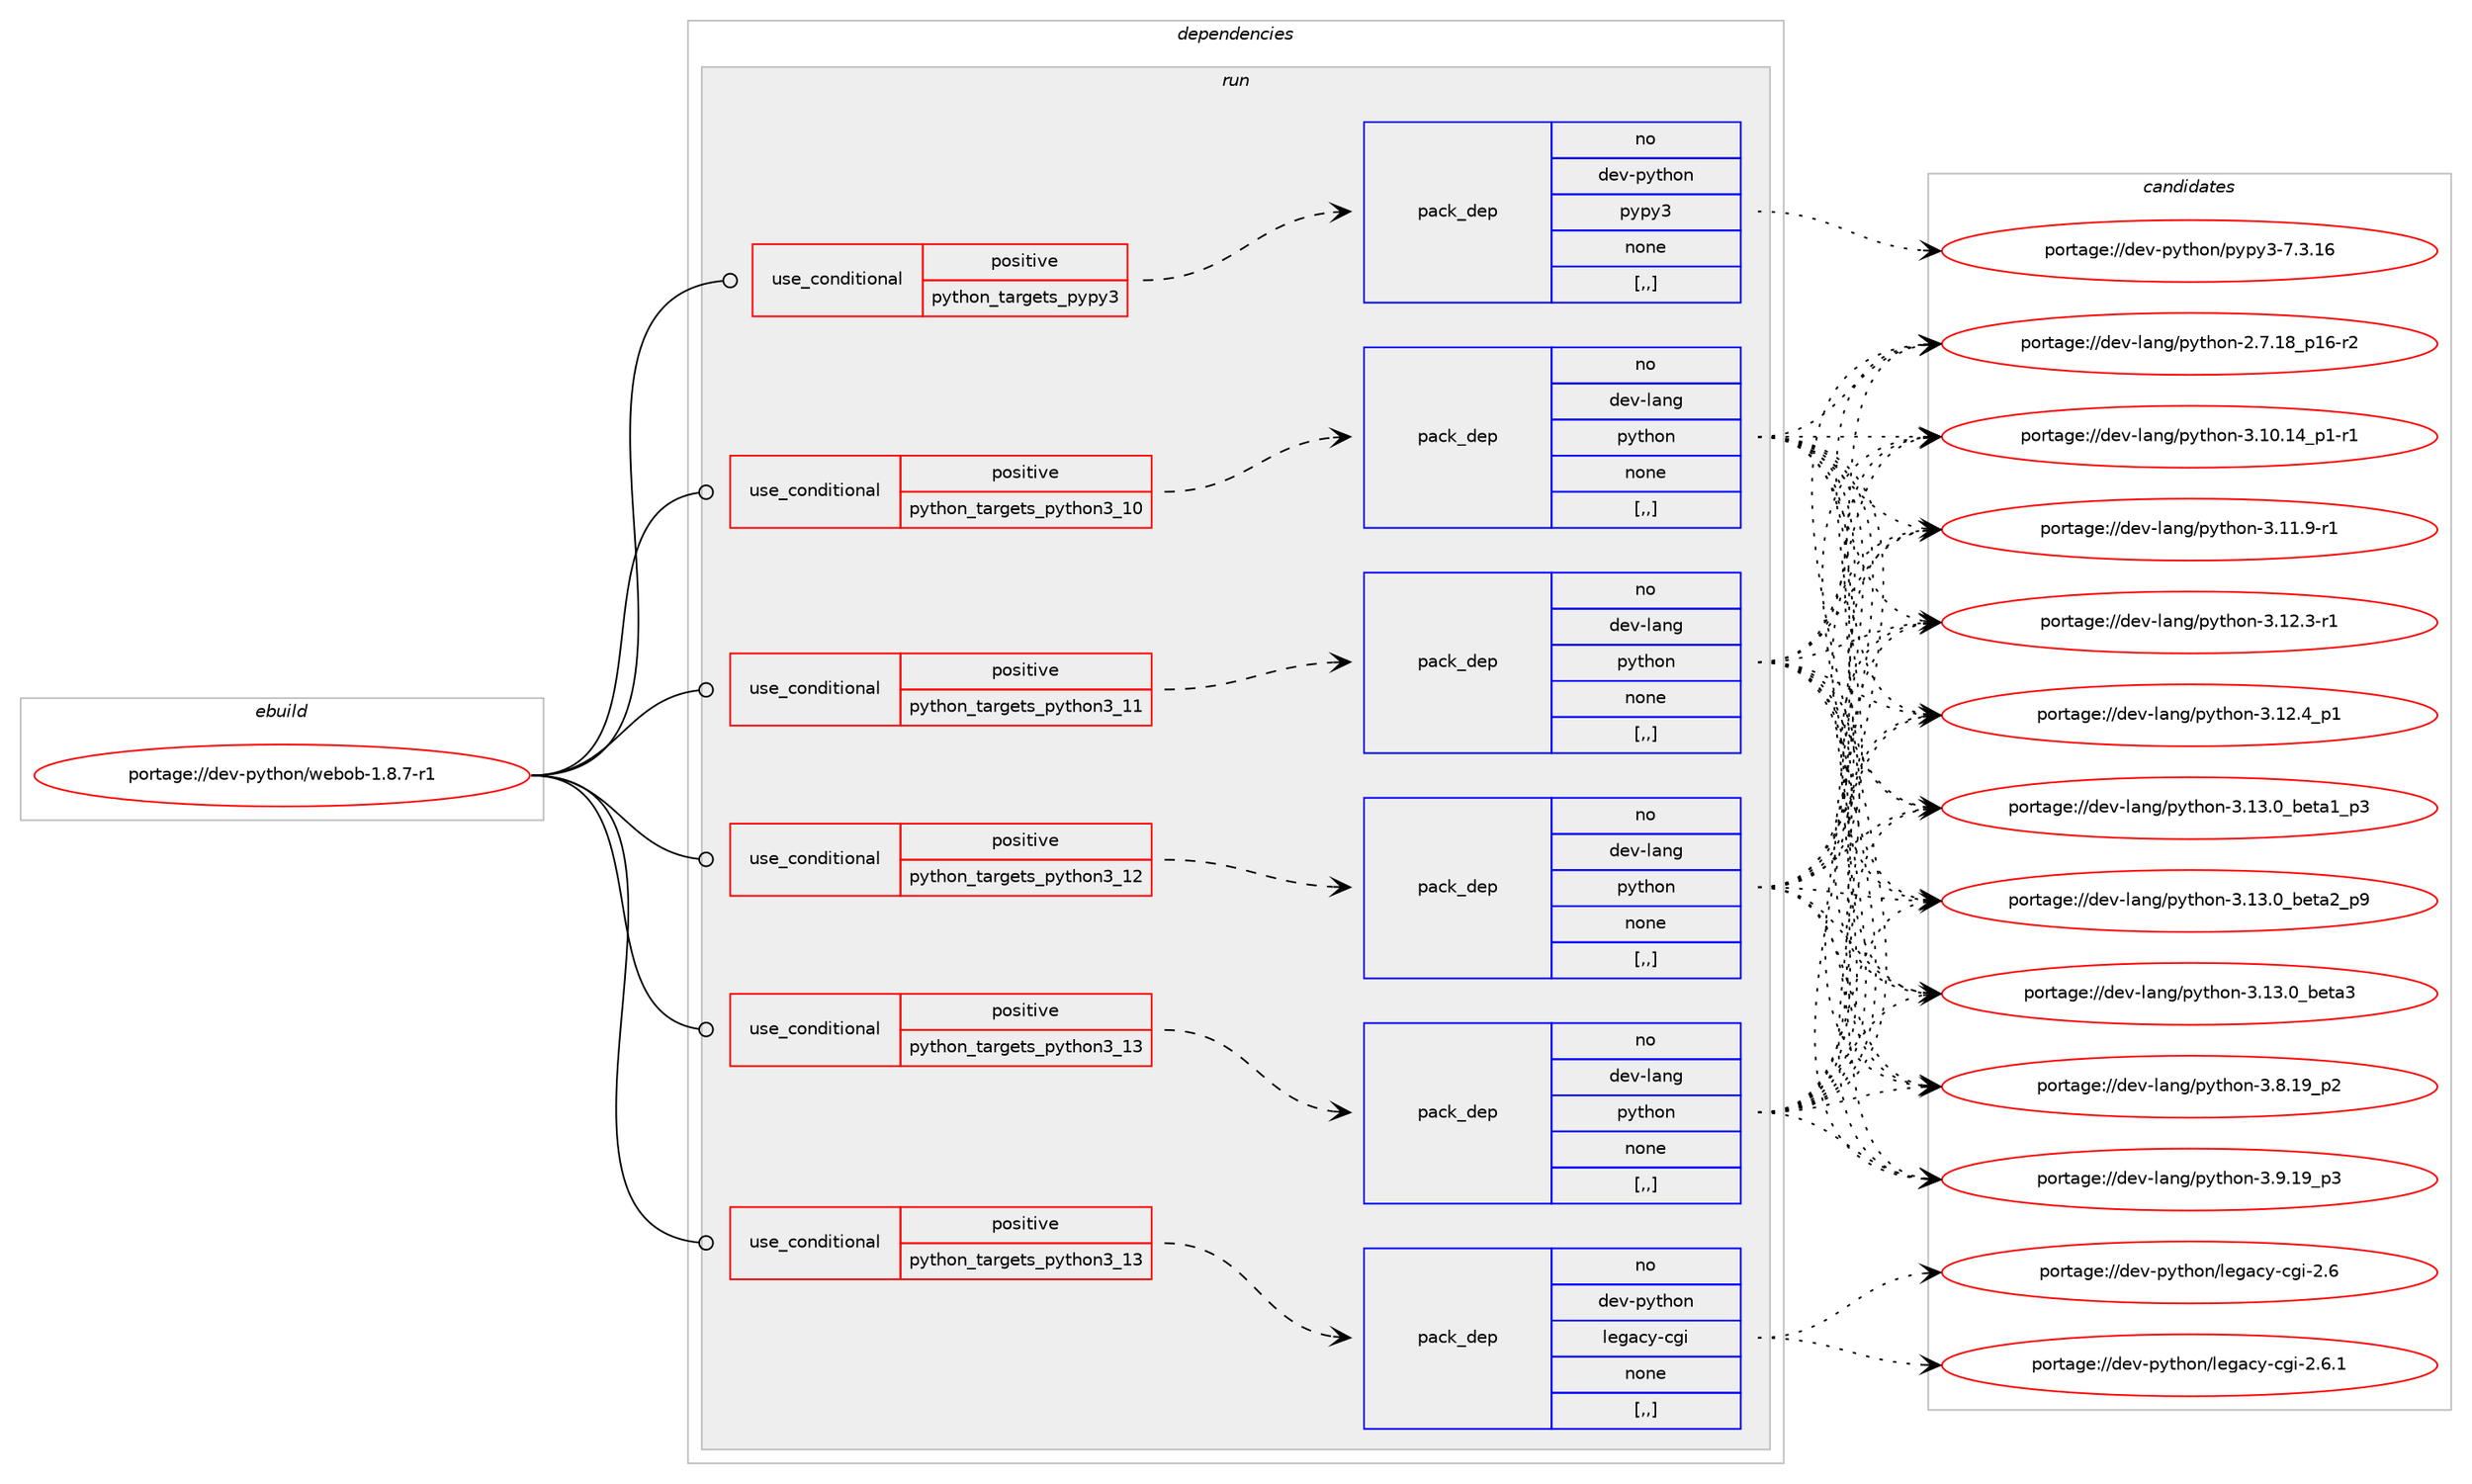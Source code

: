 digraph prolog {

# *************
# Graph options
# *************

newrank=true;
concentrate=true;
compound=true;
graph [rankdir=LR,fontname=Helvetica,fontsize=10,ranksep=1.5];#, ranksep=2.5, nodesep=0.2];
edge  [arrowhead=vee];
node  [fontname=Helvetica,fontsize=10];

# **********
# The ebuild
# **********

subgraph cluster_leftcol {
color=gray;
rank=same;
label=<<i>ebuild</i>>;
id [label="portage://dev-python/webob-1.8.7-r1", color=red, width=4, href="../dev-python/webob-1.8.7-r1.svg"];
}

# ****************
# The dependencies
# ****************

subgraph cluster_midcol {
color=gray;
label=<<i>dependencies</i>>;
subgraph cluster_compile {
fillcolor="#eeeeee";
style=filled;
label=<<i>compile</i>>;
}
subgraph cluster_compileandrun {
fillcolor="#eeeeee";
style=filled;
label=<<i>compile and run</i>>;
}
subgraph cluster_run {
fillcolor="#eeeeee";
style=filled;
label=<<i>run</i>>;
subgraph cond39818 {
dependency163100 [label=<<TABLE BORDER="0" CELLBORDER="1" CELLSPACING="0" CELLPADDING="4"><TR><TD ROWSPAN="3" CELLPADDING="10">use_conditional</TD></TR><TR><TD>positive</TD></TR><TR><TD>python_targets_pypy3</TD></TR></TABLE>>, shape=none, color=red];
subgraph pack122042 {
dependency163101 [label=<<TABLE BORDER="0" CELLBORDER="1" CELLSPACING="0" CELLPADDING="4" WIDTH="220"><TR><TD ROWSPAN="6" CELLPADDING="30">pack_dep</TD></TR><TR><TD WIDTH="110">no</TD></TR><TR><TD>dev-python</TD></TR><TR><TD>pypy3</TD></TR><TR><TD>none</TD></TR><TR><TD>[,,]</TD></TR></TABLE>>, shape=none, color=blue];
}
dependency163100:e -> dependency163101:w [weight=20,style="dashed",arrowhead="vee"];
}
id:e -> dependency163100:w [weight=20,style="solid",arrowhead="odot"];
subgraph cond39819 {
dependency163102 [label=<<TABLE BORDER="0" CELLBORDER="1" CELLSPACING="0" CELLPADDING="4"><TR><TD ROWSPAN="3" CELLPADDING="10">use_conditional</TD></TR><TR><TD>positive</TD></TR><TR><TD>python_targets_python3_10</TD></TR></TABLE>>, shape=none, color=red];
subgraph pack122043 {
dependency163103 [label=<<TABLE BORDER="0" CELLBORDER="1" CELLSPACING="0" CELLPADDING="4" WIDTH="220"><TR><TD ROWSPAN="6" CELLPADDING="30">pack_dep</TD></TR><TR><TD WIDTH="110">no</TD></TR><TR><TD>dev-lang</TD></TR><TR><TD>python</TD></TR><TR><TD>none</TD></TR><TR><TD>[,,]</TD></TR></TABLE>>, shape=none, color=blue];
}
dependency163102:e -> dependency163103:w [weight=20,style="dashed",arrowhead="vee"];
}
id:e -> dependency163102:w [weight=20,style="solid",arrowhead="odot"];
subgraph cond39820 {
dependency163104 [label=<<TABLE BORDER="0" CELLBORDER="1" CELLSPACING="0" CELLPADDING="4"><TR><TD ROWSPAN="3" CELLPADDING="10">use_conditional</TD></TR><TR><TD>positive</TD></TR><TR><TD>python_targets_python3_11</TD></TR></TABLE>>, shape=none, color=red];
subgraph pack122044 {
dependency163105 [label=<<TABLE BORDER="0" CELLBORDER="1" CELLSPACING="0" CELLPADDING="4" WIDTH="220"><TR><TD ROWSPAN="6" CELLPADDING="30">pack_dep</TD></TR><TR><TD WIDTH="110">no</TD></TR><TR><TD>dev-lang</TD></TR><TR><TD>python</TD></TR><TR><TD>none</TD></TR><TR><TD>[,,]</TD></TR></TABLE>>, shape=none, color=blue];
}
dependency163104:e -> dependency163105:w [weight=20,style="dashed",arrowhead="vee"];
}
id:e -> dependency163104:w [weight=20,style="solid",arrowhead="odot"];
subgraph cond39821 {
dependency163106 [label=<<TABLE BORDER="0" CELLBORDER="1" CELLSPACING="0" CELLPADDING="4"><TR><TD ROWSPAN="3" CELLPADDING="10">use_conditional</TD></TR><TR><TD>positive</TD></TR><TR><TD>python_targets_python3_12</TD></TR></TABLE>>, shape=none, color=red];
subgraph pack122045 {
dependency163107 [label=<<TABLE BORDER="0" CELLBORDER="1" CELLSPACING="0" CELLPADDING="4" WIDTH="220"><TR><TD ROWSPAN="6" CELLPADDING="30">pack_dep</TD></TR><TR><TD WIDTH="110">no</TD></TR><TR><TD>dev-lang</TD></TR><TR><TD>python</TD></TR><TR><TD>none</TD></TR><TR><TD>[,,]</TD></TR></TABLE>>, shape=none, color=blue];
}
dependency163106:e -> dependency163107:w [weight=20,style="dashed",arrowhead="vee"];
}
id:e -> dependency163106:w [weight=20,style="solid",arrowhead="odot"];
subgraph cond39822 {
dependency163108 [label=<<TABLE BORDER="0" CELLBORDER="1" CELLSPACING="0" CELLPADDING="4"><TR><TD ROWSPAN="3" CELLPADDING="10">use_conditional</TD></TR><TR><TD>positive</TD></TR><TR><TD>python_targets_python3_13</TD></TR></TABLE>>, shape=none, color=red];
subgraph pack122046 {
dependency163109 [label=<<TABLE BORDER="0" CELLBORDER="1" CELLSPACING="0" CELLPADDING="4" WIDTH="220"><TR><TD ROWSPAN="6" CELLPADDING="30">pack_dep</TD></TR><TR><TD WIDTH="110">no</TD></TR><TR><TD>dev-lang</TD></TR><TR><TD>python</TD></TR><TR><TD>none</TD></TR><TR><TD>[,,]</TD></TR></TABLE>>, shape=none, color=blue];
}
dependency163108:e -> dependency163109:w [weight=20,style="dashed",arrowhead="vee"];
}
id:e -> dependency163108:w [weight=20,style="solid",arrowhead="odot"];
subgraph cond39823 {
dependency163110 [label=<<TABLE BORDER="0" CELLBORDER="1" CELLSPACING="0" CELLPADDING="4"><TR><TD ROWSPAN="3" CELLPADDING="10">use_conditional</TD></TR><TR><TD>positive</TD></TR><TR><TD>python_targets_python3_13</TD></TR></TABLE>>, shape=none, color=red];
subgraph pack122047 {
dependency163111 [label=<<TABLE BORDER="0" CELLBORDER="1" CELLSPACING="0" CELLPADDING="4" WIDTH="220"><TR><TD ROWSPAN="6" CELLPADDING="30">pack_dep</TD></TR><TR><TD WIDTH="110">no</TD></TR><TR><TD>dev-python</TD></TR><TR><TD>legacy-cgi</TD></TR><TR><TD>none</TD></TR><TR><TD>[,,]</TD></TR></TABLE>>, shape=none, color=blue];
}
dependency163110:e -> dependency163111:w [weight=20,style="dashed",arrowhead="vee"];
}
id:e -> dependency163110:w [weight=20,style="solid",arrowhead="odot"];
}
}

# **************
# The candidates
# **************

subgraph cluster_choices {
rank=same;
color=gray;
label=<<i>candidates</i>>;

subgraph choice122042 {
color=black;
nodesep=1;
choice10010111845112121116104111110471121211121215145554651464954 [label="portage://dev-python/pypy3-7.3.16", color=red, width=4,href="../dev-python/pypy3-7.3.16.svg"];
dependency163101:e -> choice10010111845112121116104111110471121211121215145554651464954:w [style=dotted,weight="100"];
}
subgraph choice122043 {
color=black;
nodesep=1;
choice100101118451089711010347112121116104111110455046554649569511249544511450 [label="portage://dev-lang/python-2.7.18_p16-r2", color=red, width=4,href="../dev-lang/python-2.7.18_p16-r2.svg"];
choice100101118451089711010347112121116104111110455146494846495295112494511449 [label="portage://dev-lang/python-3.10.14_p1-r1", color=red, width=4,href="../dev-lang/python-3.10.14_p1-r1.svg"];
choice100101118451089711010347112121116104111110455146494946574511449 [label="portage://dev-lang/python-3.11.9-r1", color=red, width=4,href="../dev-lang/python-3.11.9-r1.svg"];
choice100101118451089711010347112121116104111110455146495046514511449 [label="portage://dev-lang/python-3.12.3-r1", color=red, width=4,href="../dev-lang/python-3.12.3-r1.svg"];
choice100101118451089711010347112121116104111110455146495046529511249 [label="portage://dev-lang/python-3.12.4_p1", color=red, width=4,href="../dev-lang/python-3.12.4_p1.svg"];
choice10010111845108971101034711212111610411111045514649514648959810111697499511251 [label="portage://dev-lang/python-3.13.0_beta1_p3", color=red, width=4,href="../dev-lang/python-3.13.0_beta1_p3.svg"];
choice10010111845108971101034711212111610411111045514649514648959810111697509511257 [label="portage://dev-lang/python-3.13.0_beta2_p9", color=red, width=4,href="../dev-lang/python-3.13.0_beta2_p9.svg"];
choice1001011184510897110103471121211161041111104551464951464895981011169751 [label="portage://dev-lang/python-3.13.0_beta3", color=red, width=4,href="../dev-lang/python-3.13.0_beta3.svg"];
choice100101118451089711010347112121116104111110455146564649579511250 [label="portage://dev-lang/python-3.8.19_p2", color=red, width=4,href="../dev-lang/python-3.8.19_p2.svg"];
choice100101118451089711010347112121116104111110455146574649579511251 [label="portage://dev-lang/python-3.9.19_p3", color=red, width=4,href="../dev-lang/python-3.9.19_p3.svg"];
dependency163103:e -> choice100101118451089711010347112121116104111110455046554649569511249544511450:w [style=dotted,weight="100"];
dependency163103:e -> choice100101118451089711010347112121116104111110455146494846495295112494511449:w [style=dotted,weight="100"];
dependency163103:e -> choice100101118451089711010347112121116104111110455146494946574511449:w [style=dotted,weight="100"];
dependency163103:e -> choice100101118451089711010347112121116104111110455146495046514511449:w [style=dotted,weight="100"];
dependency163103:e -> choice100101118451089711010347112121116104111110455146495046529511249:w [style=dotted,weight="100"];
dependency163103:e -> choice10010111845108971101034711212111610411111045514649514648959810111697499511251:w [style=dotted,weight="100"];
dependency163103:e -> choice10010111845108971101034711212111610411111045514649514648959810111697509511257:w [style=dotted,weight="100"];
dependency163103:e -> choice1001011184510897110103471121211161041111104551464951464895981011169751:w [style=dotted,weight="100"];
dependency163103:e -> choice100101118451089711010347112121116104111110455146564649579511250:w [style=dotted,weight="100"];
dependency163103:e -> choice100101118451089711010347112121116104111110455146574649579511251:w [style=dotted,weight="100"];
}
subgraph choice122044 {
color=black;
nodesep=1;
choice100101118451089711010347112121116104111110455046554649569511249544511450 [label="portage://dev-lang/python-2.7.18_p16-r2", color=red, width=4,href="../dev-lang/python-2.7.18_p16-r2.svg"];
choice100101118451089711010347112121116104111110455146494846495295112494511449 [label="portage://dev-lang/python-3.10.14_p1-r1", color=red, width=4,href="../dev-lang/python-3.10.14_p1-r1.svg"];
choice100101118451089711010347112121116104111110455146494946574511449 [label="portage://dev-lang/python-3.11.9-r1", color=red, width=4,href="../dev-lang/python-3.11.9-r1.svg"];
choice100101118451089711010347112121116104111110455146495046514511449 [label="portage://dev-lang/python-3.12.3-r1", color=red, width=4,href="../dev-lang/python-3.12.3-r1.svg"];
choice100101118451089711010347112121116104111110455146495046529511249 [label="portage://dev-lang/python-3.12.4_p1", color=red, width=4,href="../dev-lang/python-3.12.4_p1.svg"];
choice10010111845108971101034711212111610411111045514649514648959810111697499511251 [label="portage://dev-lang/python-3.13.0_beta1_p3", color=red, width=4,href="../dev-lang/python-3.13.0_beta1_p3.svg"];
choice10010111845108971101034711212111610411111045514649514648959810111697509511257 [label="portage://dev-lang/python-3.13.0_beta2_p9", color=red, width=4,href="../dev-lang/python-3.13.0_beta2_p9.svg"];
choice1001011184510897110103471121211161041111104551464951464895981011169751 [label="portage://dev-lang/python-3.13.0_beta3", color=red, width=4,href="../dev-lang/python-3.13.0_beta3.svg"];
choice100101118451089711010347112121116104111110455146564649579511250 [label="portage://dev-lang/python-3.8.19_p2", color=red, width=4,href="../dev-lang/python-3.8.19_p2.svg"];
choice100101118451089711010347112121116104111110455146574649579511251 [label="portage://dev-lang/python-3.9.19_p3", color=red, width=4,href="../dev-lang/python-3.9.19_p3.svg"];
dependency163105:e -> choice100101118451089711010347112121116104111110455046554649569511249544511450:w [style=dotted,weight="100"];
dependency163105:e -> choice100101118451089711010347112121116104111110455146494846495295112494511449:w [style=dotted,weight="100"];
dependency163105:e -> choice100101118451089711010347112121116104111110455146494946574511449:w [style=dotted,weight="100"];
dependency163105:e -> choice100101118451089711010347112121116104111110455146495046514511449:w [style=dotted,weight="100"];
dependency163105:e -> choice100101118451089711010347112121116104111110455146495046529511249:w [style=dotted,weight="100"];
dependency163105:e -> choice10010111845108971101034711212111610411111045514649514648959810111697499511251:w [style=dotted,weight="100"];
dependency163105:e -> choice10010111845108971101034711212111610411111045514649514648959810111697509511257:w [style=dotted,weight="100"];
dependency163105:e -> choice1001011184510897110103471121211161041111104551464951464895981011169751:w [style=dotted,weight="100"];
dependency163105:e -> choice100101118451089711010347112121116104111110455146564649579511250:w [style=dotted,weight="100"];
dependency163105:e -> choice100101118451089711010347112121116104111110455146574649579511251:w [style=dotted,weight="100"];
}
subgraph choice122045 {
color=black;
nodesep=1;
choice100101118451089711010347112121116104111110455046554649569511249544511450 [label="portage://dev-lang/python-2.7.18_p16-r2", color=red, width=4,href="../dev-lang/python-2.7.18_p16-r2.svg"];
choice100101118451089711010347112121116104111110455146494846495295112494511449 [label="portage://dev-lang/python-3.10.14_p1-r1", color=red, width=4,href="../dev-lang/python-3.10.14_p1-r1.svg"];
choice100101118451089711010347112121116104111110455146494946574511449 [label="portage://dev-lang/python-3.11.9-r1", color=red, width=4,href="../dev-lang/python-3.11.9-r1.svg"];
choice100101118451089711010347112121116104111110455146495046514511449 [label="portage://dev-lang/python-3.12.3-r1", color=red, width=4,href="../dev-lang/python-3.12.3-r1.svg"];
choice100101118451089711010347112121116104111110455146495046529511249 [label="portage://dev-lang/python-3.12.4_p1", color=red, width=4,href="../dev-lang/python-3.12.4_p1.svg"];
choice10010111845108971101034711212111610411111045514649514648959810111697499511251 [label="portage://dev-lang/python-3.13.0_beta1_p3", color=red, width=4,href="../dev-lang/python-3.13.0_beta1_p3.svg"];
choice10010111845108971101034711212111610411111045514649514648959810111697509511257 [label="portage://dev-lang/python-3.13.0_beta2_p9", color=red, width=4,href="../dev-lang/python-3.13.0_beta2_p9.svg"];
choice1001011184510897110103471121211161041111104551464951464895981011169751 [label="portage://dev-lang/python-3.13.0_beta3", color=red, width=4,href="../dev-lang/python-3.13.0_beta3.svg"];
choice100101118451089711010347112121116104111110455146564649579511250 [label="portage://dev-lang/python-3.8.19_p2", color=red, width=4,href="../dev-lang/python-3.8.19_p2.svg"];
choice100101118451089711010347112121116104111110455146574649579511251 [label="portage://dev-lang/python-3.9.19_p3", color=red, width=4,href="../dev-lang/python-3.9.19_p3.svg"];
dependency163107:e -> choice100101118451089711010347112121116104111110455046554649569511249544511450:w [style=dotted,weight="100"];
dependency163107:e -> choice100101118451089711010347112121116104111110455146494846495295112494511449:w [style=dotted,weight="100"];
dependency163107:e -> choice100101118451089711010347112121116104111110455146494946574511449:w [style=dotted,weight="100"];
dependency163107:e -> choice100101118451089711010347112121116104111110455146495046514511449:w [style=dotted,weight="100"];
dependency163107:e -> choice100101118451089711010347112121116104111110455146495046529511249:w [style=dotted,weight="100"];
dependency163107:e -> choice10010111845108971101034711212111610411111045514649514648959810111697499511251:w [style=dotted,weight="100"];
dependency163107:e -> choice10010111845108971101034711212111610411111045514649514648959810111697509511257:w [style=dotted,weight="100"];
dependency163107:e -> choice1001011184510897110103471121211161041111104551464951464895981011169751:w [style=dotted,weight="100"];
dependency163107:e -> choice100101118451089711010347112121116104111110455146564649579511250:w [style=dotted,weight="100"];
dependency163107:e -> choice100101118451089711010347112121116104111110455146574649579511251:w [style=dotted,weight="100"];
}
subgraph choice122046 {
color=black;
nodesep=1;
choice100101118451089711010347112121116104111110455046554649569511249544511450 [label="portage://dev-lang/python-2.7.18_p16-r2", color=red, width=4,href="../dev-lang/python-2.7.18_p16-r2.svg"];
choice100101118451089711010347112121116104111110455146494846495295112494511449 [label="portage://dev-lang/python-3.10.14_p1-r1", color=red, width=4,href="../dev-lang/python-3.10.14_p1-r1.svg"];
choice100101118451089711010347112121116104111110455146494946574511449 [label="portage://dev-lang/python-3.11.9-r1", color=red, width=4,href="../dev-lang/python-3.11.9-r1.svg"];
choice100101118451089711010347112121116104111110455146495046514511449 [label="portage://dev-lang/python-3.12.3-r1", color=red, width=4,href="../dev-lang/python-3.12.3-r1.svg"];
choice100101118451089711010347112121116104111110455146495046529511249 [label="portage://dev-lang/python-3.12.4_p1", color=red, width=4,href="../dev-lang/python-3.12.4_p1.svg"];
choice10010111845108971101034711212111610411111045514649514648959810111697499511251 [label="portage://dev-lang/python-3.13.0_beta1_p3", color=red, width=4,href="../dev-lang/python-3.13.0_beta1_p3.svg"];
choice10010111845108971101034711212111610411111045514649514648959810111697509511257 [label="portage://dev-lang/python-3.13.0_beta2_p9", color=red, width=4,href="../dev-lang/python-3.13.0_beta2_p9.svg"];
choice1001011184510897110103471121211161041111104551464951464895981011169751 [label="portage://dev-lang/python-3.13.0_beta3", color=red, width=4,href="../dev-lang/python-3.13.0_beta3.svg"];
choice100101118451089711010347112121116104111110455146564649579511250 [label="portage://dev-lang/python-3.8.19_p2", color=red, width=4,href="../dev-lang/python-3.8.19_p2.svg"];
choice100101118451089711010347112121116104111110455146574649579511251 [label="portage://dev-lang/python-3.9.19_p3", color=red, width=4,href="../dev-lang/python-3.9.19_p3.svg"];
dependency163109:e -> choice100101118451089711010347112121116104111110455046554649569511249544511450:w [style=dotted,weight="100"];
dependency163109:e -> choice100101118451089711010347112121116104111110455146494846495295112494511449:w [style=dotted,weight="100"];
dependency163109:e -> choice100101118451089711010347112121116104111110455146494946574511449:w [style=dotted,weight="100"];
dependency163109:e -> choice100101118451089711010347112121116104111110455146495046514511449:w [style=dotted,weight="100"];
dependency163109:e -> choice100101118451089711010347112121116104111110455146495046529511249:w [style=dotted,weight="100"];
dependency163109:e -> choice10010111845108971101034711212111610411111045514649514648959810111697499511251:w [style=dotted,weight="100"];
dependency163109:e -> choice10010111845108971101034711212111610411111045514649514648959810111697509511257:w [style=dotted,weight="100"];
dependency163109:e -> choice1001011184510897110103471121211161041111104551464951464895981011169751:w [style=dotted,weight="100"];
dependency163109:e -> choice100101118451089711010347112121116104111110455146564649579511250:w [style=dotted,weight="100"];
dependency163109:e -> choice100101118451089711010347112121116104111110455146574649579511251:w [style=dotted,weight="100"];
}
subgraph choice122047 {
color=black;
nodesep=1;
choice10010111845112121116104111110471081011039799121459910310545504654 [label="portage://dev-python/legacy-cgi-2.6", color=red, width=4,href="../dev-python/legacy-cgi-2.6.svg"];
choice100101118451121211161041111104710810110397991214599103105455046544649 [label="portage://dev-python/legacy-cgi-2.6.1", color=red, width=4,href="../dev-python/legacy-cgi-2.6.1.svg"];
dependency163111:e -> choice10010111845112121116104111110471081011039799121459910310545504654:w [style=dotted,weight="100"];
dependency163111:e -> choice100101118451121211161041111104710810110397991214599103105455046544649:w [style=dotted,weight="100"];
}
}

}
